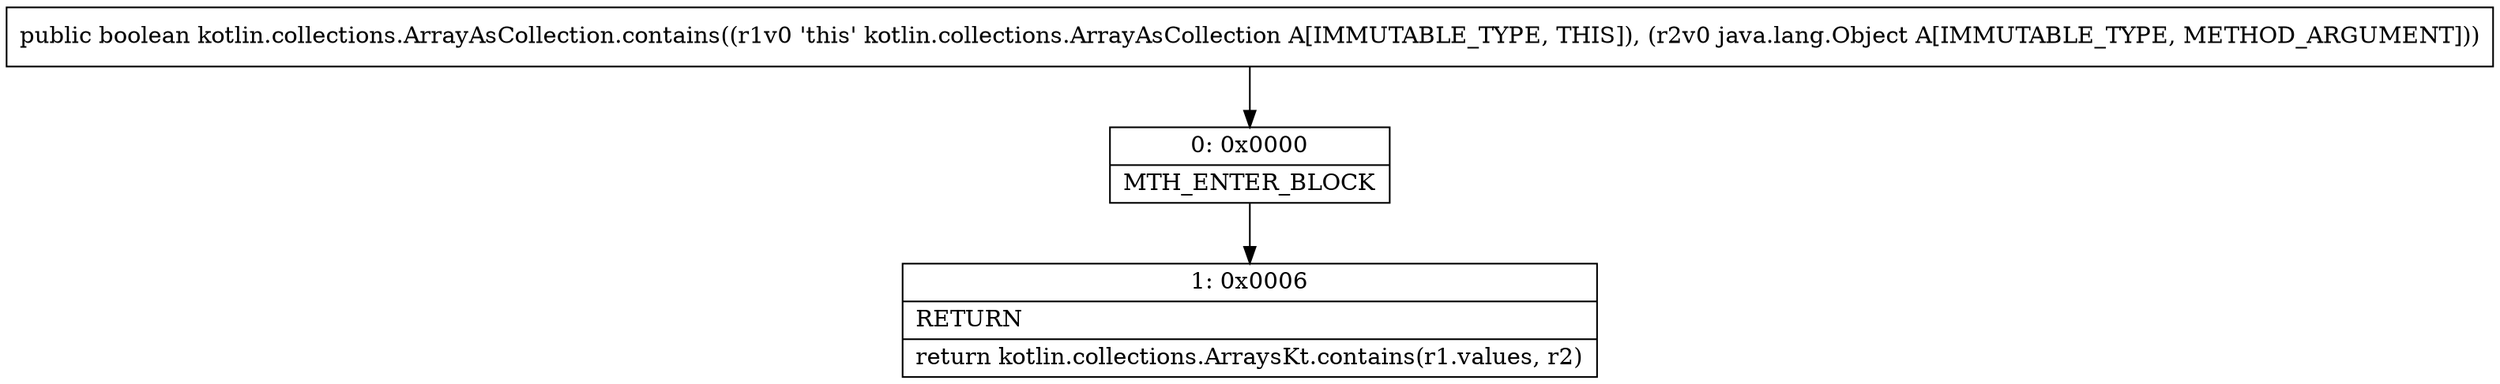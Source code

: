 digraph "CFG forkotlin.collections.ArrayAsCollection.contains(Ljava\/lang\/Object;)Z" {
Node_0 [shape=record,label="{0\:\ 0x0000|MTH_ENTER_BLOCK\l}"];
Node_1 [shape=record,label="{1\:\ 0x0006|RETURN\l|return kotlin.collections.ArraysKt.contains(r1.values, r2)\l}"];
MethodNode[shape=record,label="{public boolean kotlin.collections.ArrayAsCollection.contains((r1v0 'this' kotlin.collections.ArrayAsCollection A[IMMUTABLE_TYPE, THIS]), (r2v0 java.lang.Object A[IMMUTABLE_TYPE, METHOD_ARGUMENT])) }"];
MethodNode -> Node_0;
Node_0 -> Node_1;
}

